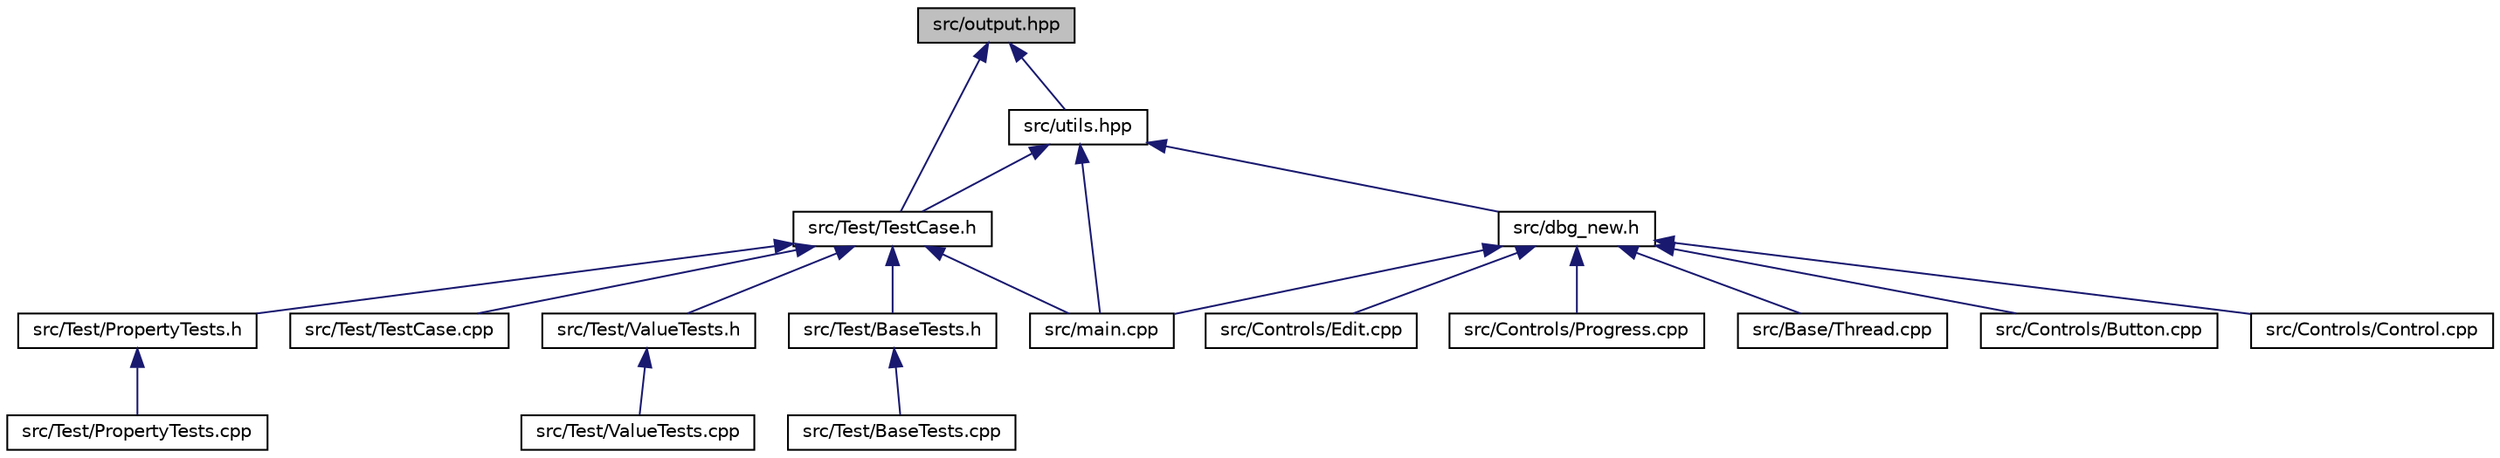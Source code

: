 digraph "src/output.hpp"
{
 // INTERACTIVE_SVG=YES
 // LATEX_PDF_SIZE
  edge [fontname="Helvetica",fontsize="10",labelfontname="Helvetica",labelfontsize="10"];
  node [fontname="Helvetica",fontsize="10",shape=record];
  Node1 [label="src/output.hpp",height=0.2,width=0.4,color="black", fillcolor="grey75", style="filled", fontcolor="black",tooltip=" "];
  Node1 -> Node2 [dir="back",color="midnightblue",fontsize="10",style="solid",fontname="Helvetica"];
  Node2 [label="src/Test/TestCase.h",height=0.2,width=0.4,color="black", fillcolor="white", style="filled",URL="$_test_case_8h.html",tooltip=" "];
  Node2 -> Node3 [dir="back",color="midnightblue",fontsize="10",style="solid",fontname="Helvetica"];
  Node3 [label="src/main.cpp",height=0.2,width=0.4,color="black", fillcolor="white", style="filled",URL="$main_8cpp.html",tooltip=" "];
  Node2 -> Node4 [dir="back",color="midnightblue",fontsize="10",style="solid",fontname="Helvetica"];
  Node4 [label="src/Test/BaseTests.h",height=0.2,width=0.4,color="black", fillcolor="white", style="filled",URL="$_base_tests_8h.html",tooltip=" "];
  Node4 -> Node5 [dir="back",color="midnightblue",fontsize="10",style="solid",fontname="Helvetica"];
  Node5 [label="src/Test/BaseTests.cpp",height=0.2,width=0.4,color="black", fillcolor="white", style="filled",URL="$_base_tests_8cpp.html",tooltip=" "];
  Node2 -> Node6 [dir="back",color="midnightblue",fontsize="10",style="solid",fontname="Helvetica"];
  Node6 [label="src/Test/PropertyTests.h",height=0.2,width=0.4,color="black", fillcolor="white", style="filled",URL="$_property_tests_8h.html",tooltip=" "];
  Node6 -> Node7 [dir="back",color="midnightblue",fontsize="10",style="solid",fontname="Helvetica"];
  Node7 [label="src/Test/PropertyTests.cpp",height=0.2,width=0.4,color="black", fillcolor="white", style="filled",URL="$_property_tests_8cpp.html",tooltip=" "];
  Node2 -> Node8 [dir="back",color="midnightblue",fontsize="10",style="solid",fontname="Helvetica"];
  Node8 [label="src/Test/TestCase.cpp",height=0.2,width=0.4,color="black", fillcolor="white", style="filled",URL="$_test_case_8cpp.html",tooltip=" "];
  Node2 -> Node9 [dir="back",color="midnightblue",fontsize="10",style="solid",fontname="Helvetica"];
  Node9 [label="src/Test/ValueTests.h",height=0.2,width=0.4,color="black", fillcolor="white", style="filled",URL="$_value_tests_8h.html",tooltip=" "];
  Node9 -> Node10 [dir="back",color="midnightblue",fontsize="10",style="solid",fontname="Helvetica"];
  Node10 [label="src/Test/ValueTests.cpp",height=0.2,width=0.4,color="black", fillcolor="white", style="filled",URL="$_value_tests_8cpp.html",tooltip=" "];
  Node1 -> Node11 [dir="back",color="midnightblue",fontsize="10",style="solid",fontname="Helvetica"];
  Node11 [label="src/utils.hpp",height=0.2,width=0.4,color="black", fillcolor="white", style="filled",URL="$utils_8hpp.html",tooltip=" "];
  Node11 -> Node12 [dir="back",color="midnightblue",fontsize="10",style="solid",fontname="Helvetica"];
  Node12 [label="src/dbg_new.h",height=0.2,width=0.4,color="black", fillcolor="white", style="filled",URL="$dbg__new_8h.html",tooltip=" "];
  Node12 -> Node13 [dir="back",color="midnightblue",fontsize="10",style="solid",fontname="Helvetica"];
  Node13 [label="src/Base/Thread.cpp",height=0.2,width=0.4,color="black", fillcolor="white", style="filled",URL="$_thread_8cpp.html",tooltip=" "];
  Node12 -> Node14 [dir="back",color="midnightblue",fontsize="10",style="solid",fontname="Helvetica"];
  Node14 [label="src/Controls/Button.cpp",height=0.2,width=0.4,color="black", fillcolor="white", style="filled",URL="$_button_8cpp.html",tooltip=" "];
  Node12 -> Node15 [dir="back",color="midnightblue",fontsize="10",style="solid",fontname="Helvetica"];
  Node15 [label="src/Controls/Control.cpp",height=0.2,width=0.4,color="black", fillcolor="white", style="filled",URL="$_control_8cpp.html",tooltip=" "];
  Node12 -> Node16 [dir="back",color="midnightblue",fontsize="10",style="solid",fontname="Helvetica"];
  Node16 [label="src/Controls/Edit.cpp",height=0.2,width=0.4,color="black", fillcolor="white", style="filled",URL="$_edit_8cpp.html",tooltip=" "];
  Node12 -> Node17 [dir="back",color="midnightblue",fontsize="10",style="solid",fontname="Helvetica"];
  Node17 [label="src/Controls/Progress.cpp",height=0.2,width=0.4,color="black", fillcolor="white", style="filled",URL="$_progress_8cpp.html",tooltip=" "];
  Node12 -> Node3 [dir="back",color="midnightblue",fontsize="10",style="solid",fontname="Helvetica"];
  Node11 -> Node3 [dir="back",color="midnightblue",fontsize="10",style="solid",fontname="Helvetica"];
  Node11 -> Node2 [dir="back",color="midnightblue",fontsize="10",style="solid",fontname="Helvetica"];
}

